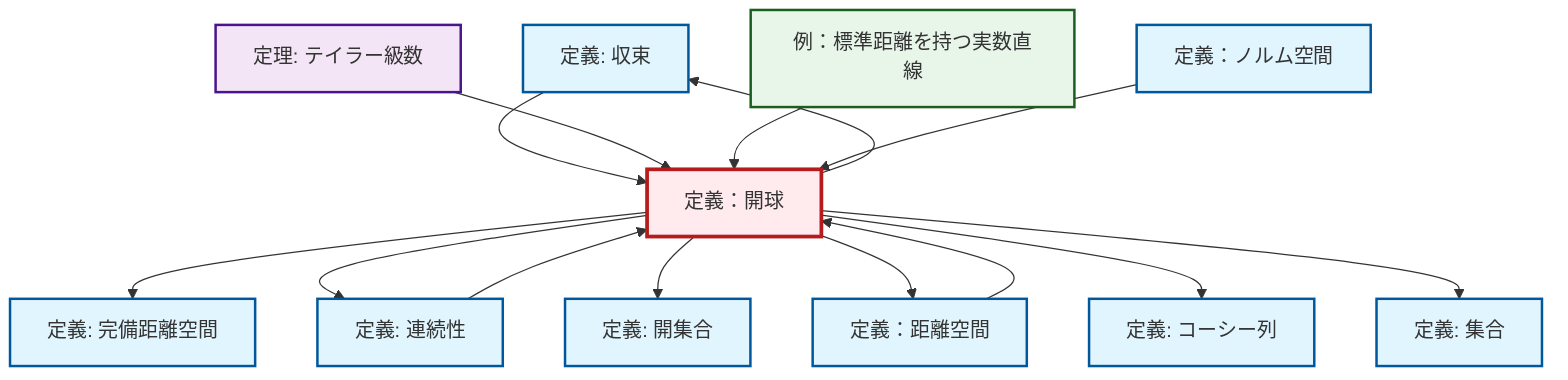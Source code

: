 graph TD
    classDef definition fill:#e1f5fe,stroke:#01579b,stroke-width:2px
    classDef theorem fill:#f3e5f5,stroke:#4a148c,stroke-width:2px
    classDef axiom fill:#fff3e0,stroke:#e65100,stroke-width:2px
    classDef example fill:#e8f5e9,stroke:#1b5e20,stroke-width:2px
    classDef current fill:#ffebee,stroke:#b71c1c,stroke-width:3px
    def-open-set["定義: 開集合"]:::definition
    def-convergence["定義: 収束"]:::definition
    def-metric-space["定義：距離空間"]:::definition
    def-set["定義: 集合"]:::definition
    ex-real-line-metric["例：標準距離を持つ実数直線"]:::example
    def-normed-vector-space["定義：ノルム空間"]:::definition
    def-cauchy-sequence["定義: コーシー列"]:::definition
    def-continuity["定義: 連続性"]:::definition
    def-complete-metric-space["定義: 完備距離空間"]:::definition
    thm-taylor-series["定理: テイラー級数"]:::theorem
    def-open-ball["定義：開球"]:::definition
    def-open-ball --> def-complete-metric-space
    def-open-ball --> def-continuity
    def-continuity --> def-open-ball
    def-convergence --> def-open-ball
    thm-taylor-series --> def-open-ball
    def-metric-space --> def-open-ball
    def-open-ball --> def-convergence
    def-open-ball --> def-open-set
    ex-real-line-metric --> def-open-ball
    def-open-ball --> def-metric-space
    def-normed-vector-space --> def-open-ball
    def-open-ball --> def-cauchy-sequence
    def-open-ball --> def-set
    class def-open-ball current